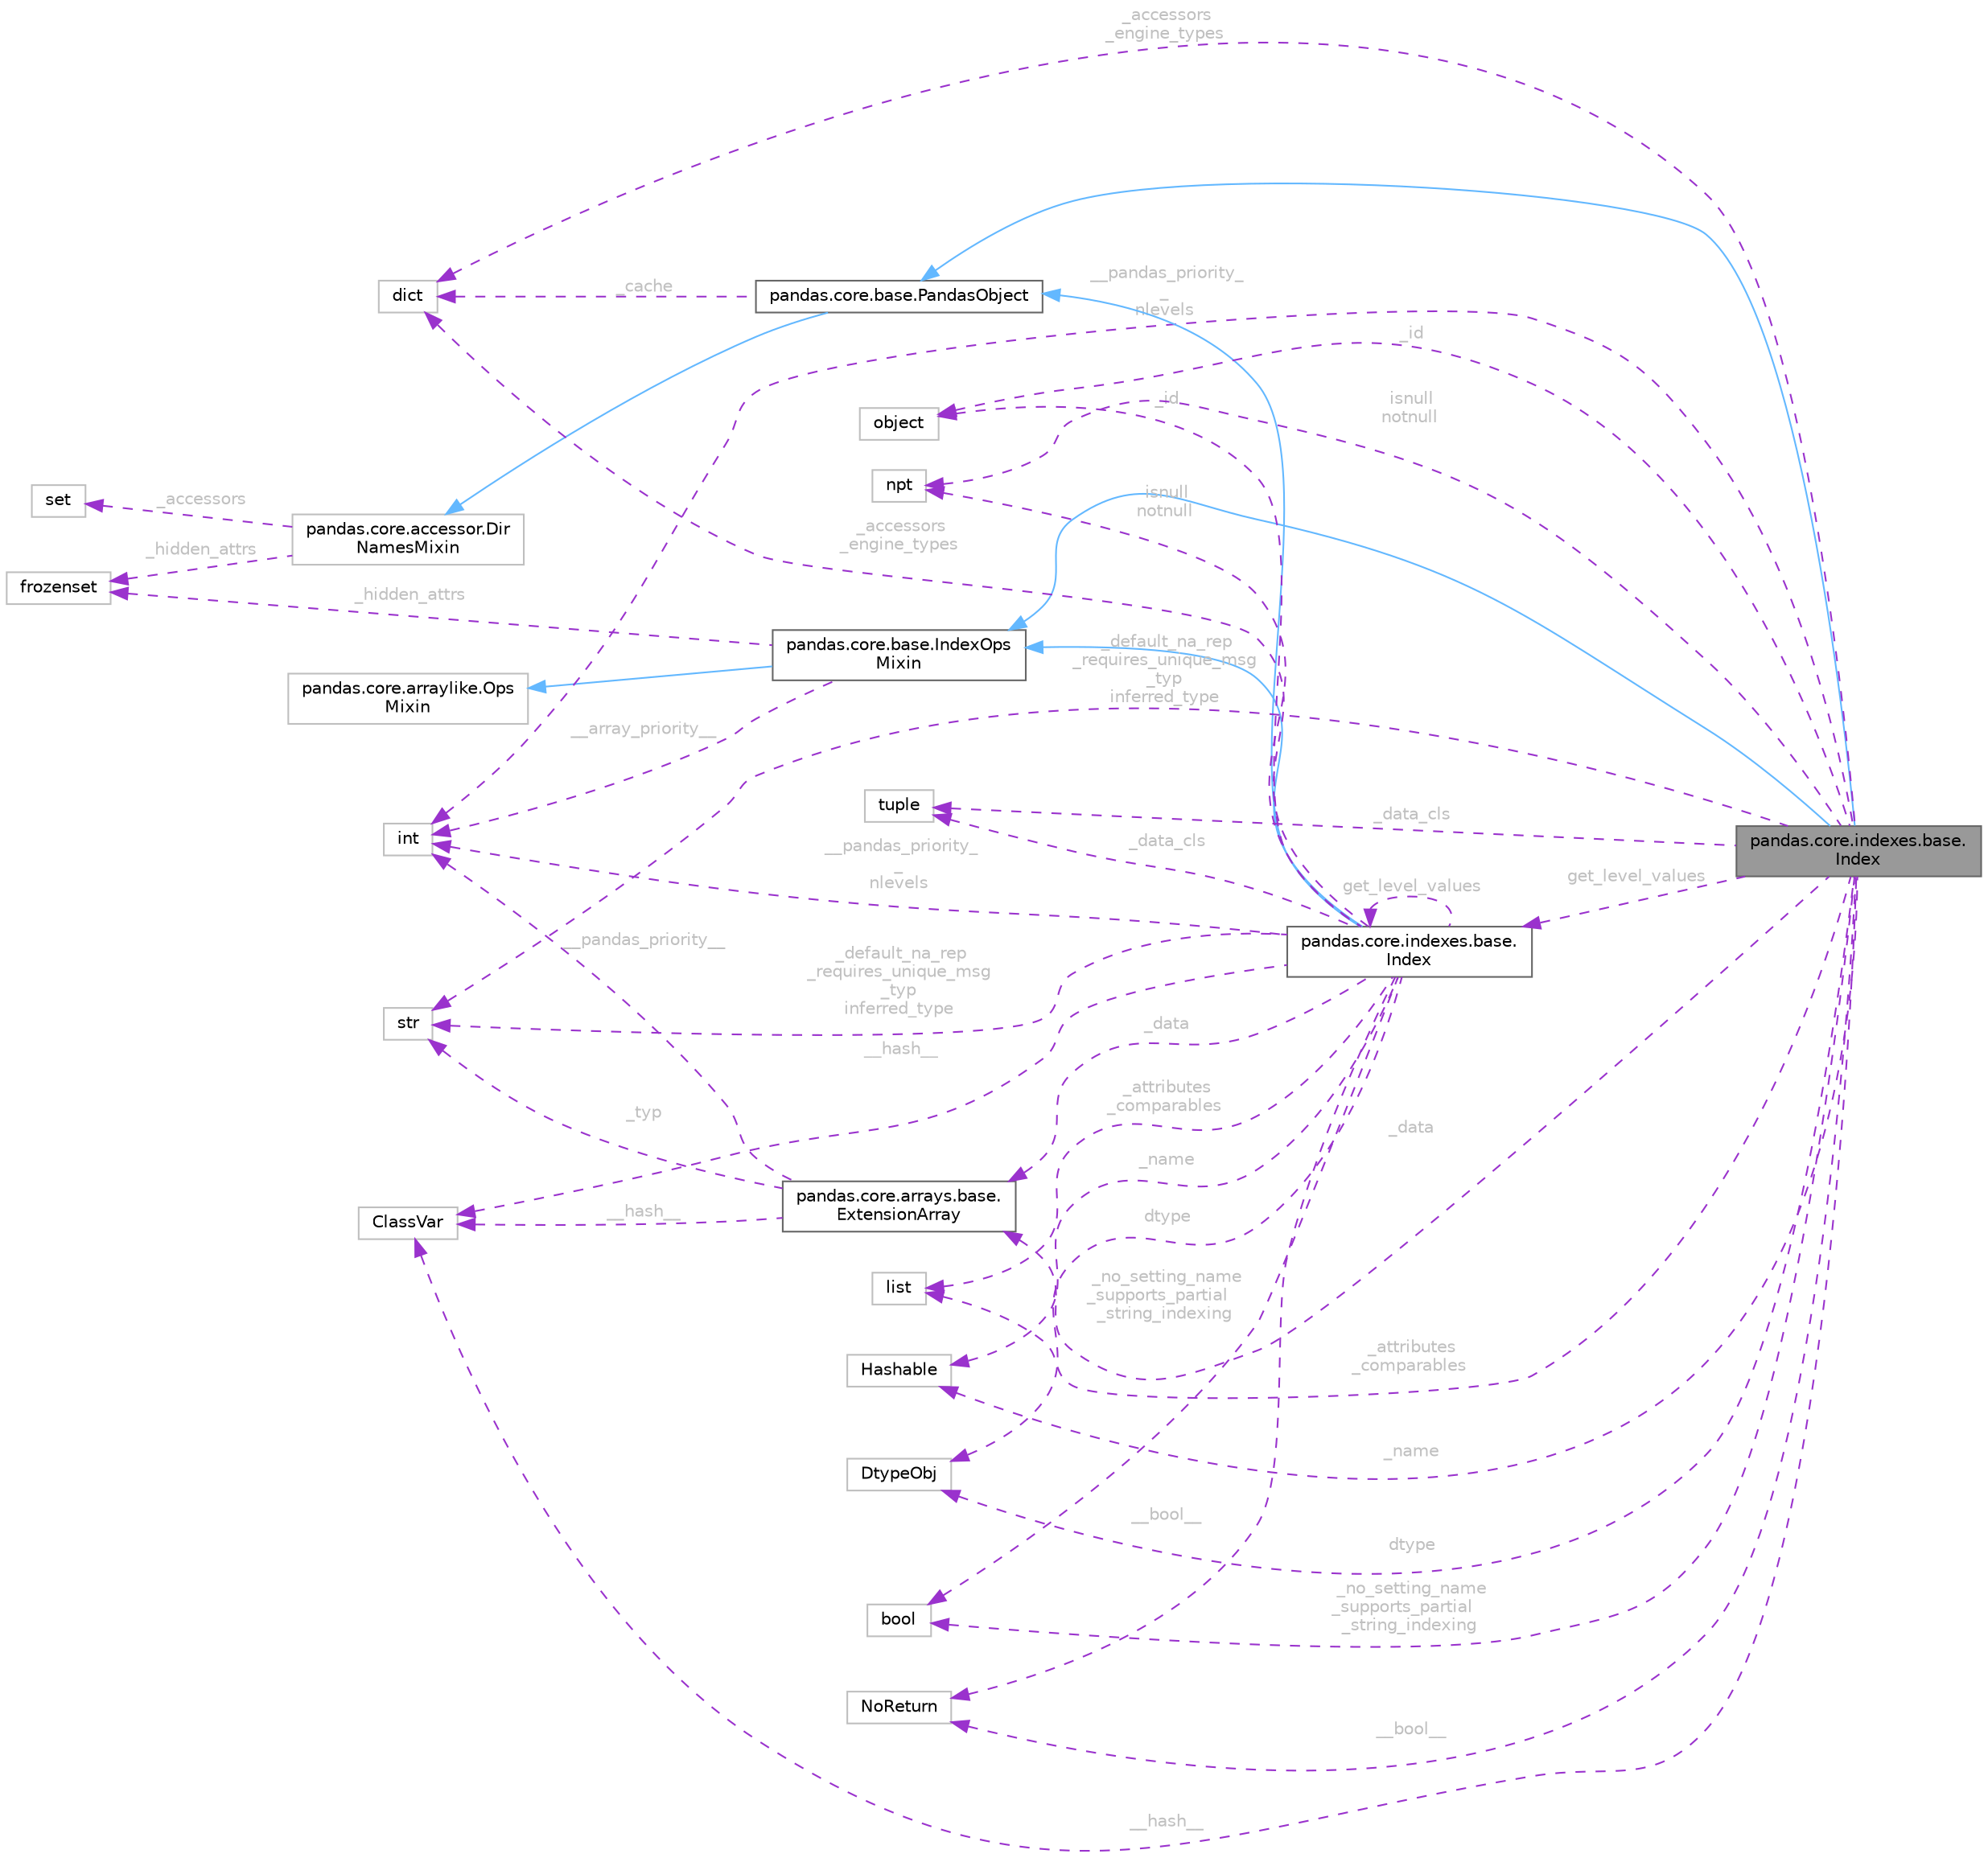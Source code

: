 digraph "pandas.core.indexes.base.Index"
{
 // LATEX_PDF_SIZE
  bgcolor="transparent";
  edge [fontname=Helvetica,fontsize=10,labelfontname=Helvetica,labelfontsize=10];
  node [fontname=Helvetica,fontsize=10,shape=box,height=0.2,width=0.4];
  rankdir="LR";
  Node1 [id="Node000001",label="pandas.core.indexes.base.\lIndex",height=0.2,width=0.4,color="gray40", fillcolor="grey60", style="filled", fontcolor="black",tooltip=" "];
  Node2 -> Node1 [id="edge1_Node000001_Node000002",dir="back",color="steelblue1",style="solid",tooltip=" "];
  Node2 [id="Node000002",label="pandas.core.base.IndexOps\lMixin",height=0.2,width=0.4,color="gray40", fillcolor="white", style="filled",URL="$db/d4c/classpandas_1_1core_1_1base_1_1IndexOpsMixin.html",tooltip=" "];
  Node3 -> Node2 [id="edge2_Node000002_Node000003",dir="back",color="steelblue1",style="solid",tooltip=" "];
  Node3 [id="Node000003",label="pandas.core.arraylike.Ops\lMixin",height=0.2,width=0.4,color="grey75", fillcolor="white", style="filled",URL="$da/d26/classpandas_1_1core_1_1arraylike_1_1OpsMixin.html",tooltip=" "];
  Node4 -> Node2 [id="edge3_Node000002_Node000004",dir="back",color="darkorchid3",style="dashed",tooltip=" ",label=" __array_priority__",fontcolor="grey" ];
  Node4 [id="Node000004",label="int",height=0.2,width=0.4,color="grey75", fillcolor="white", style="filled",tooltip=" "];
  Node5 -> Node2 [id="edge4_Node000002_Node000005",dir="back",color="darkorchid3",style="dashed",tooltip=" ",label=" _hidden_attrs",fontcolor="grey" ];
  Node5 [id="Node000005",label="frozenset",height=0.2,width=0.4,color="grey75", fillcolor="white", style="filled",tooltip=" "];
  Node6 -> Node1 [id="edge5_Node000001_Node000006",dir="back",color="steelblue1",style="solid",tooltip=" "];
  Node6 [id="Node000006",label="pandas.core.base.PandasObject",height=0.2,width=0.4,color="gray40", fillcolor="white", style="filled",URL="$d9/d19/classpandas_1_1core_1_1base_1_1PandasObject.html",tooltip=" "];
  Node7 -> Node6 [id="edge6_Node000006_Node000007",dir="back",color="steelblue1",style="solid",tooltip=" "];
  Node7 [id="Node000007",label="pandas.core.accessor.Dir\lNamesMixin",height=0.2,width=0.4,color="grey75", fillcolor="white", style="filled",URL="$df/dd9/classpandas_1_1core_1_1accessor_1_1DirNamesMixin.html",tooltip=" "];
  Node8 -> Node7 [id="edge7_Node000007_Node000008",dir="back",color="darkorchid3",style="dashed",tooltip=" ",label=" _accessors",fontcolor="grey" ];
  Node8 [id="Node000008",label="set",height=0.2,width=0.4,color="grey75", fillcolor="white", style="filled",tooltip=" "];
  Node5 -> Node7 [id="edge8_Node000007_Node000005",dir="back",color="darkorchid3",style="dashed",tooltip=" ",label=" _hidden_attrs",fontcolor="grey" ];
  Node9 -> Node6 [id="edge9_Node000006_Node000009",dir="back",color="darkorchid3",style="dashed",tooltip=" ",label=" _cache",fontcolor="grey" ];
  Node9 [id="Node000009",label="dict",height=0.2,width=0.4,color="grey75", fillcolor="white", style="filled",tooltip=" "];
  Node4 -> Node1 [id="edge10_Node000001_Node000004",dir="back",color="darkorchid3",style="dashed",tooltip=" ",label=" __pandas_priority_\l_\nnlevels",fontcolor="grey" ];
  Node10 -> Node1 [id="edge11_Node000001_Node000010",dir="back",color="darkorchid3",style="dashed",tooltip=" ",label=" _default_na_rep\n_requires_unique_msg\n_typ\ninferred_type",fontcolor="grey" ];
  Node10 [id="Node000010",label="str",height=0.2,width=0.4,color="grey75", fillcolor="white", style="filled",tooltip=" "];
  Node11 -> Node1 [id="edge12_Node000001_Node000011",dir="back",color="darkorchid3",style="dashed",tooltip=" ",label=" _data",fontcolor="grey" ];
  Node11 [id="Node000011",label="pandas.core.arrays.base.\lExtensionArray",height=0.2,width=0.4,color="gray40", fillcolor="white", style="filled",URL="$d4/dd3/classpandas_1_1core_1_1arrays_1_1base_1_1ExtensionArray.html",tooltip=" "];
  Node10 -> Node11 [id="edge13_Node000011_Node000010",dir="back",color="darkorchid3",style="dashed",tooltip=" ",label=" _typ",fontcolor="grey" ];
  Node4 -> Node11 [id="edge14_Node000011_Node000004",dir="back",color="darkorchid3",style="dashed",tooltip=" ",label=" __pandas_priority__",fontcolor="grey" ];
  Node12 -> Node11 [id="edge15_Node000011_Node000012",dir="back",color="darkorchid3",style="dashed",tooltip=" ",label=" __hash__",fontcolor="grey" ];
  Node12 [id="Node000012",label="ClassVar",height=0.2,width=0.4,color="grey75", fillcolor="white", style="filled",tooltip=" "];
  Node13 -> Node1 [id="edge16_Node000001_Node000013",dir="back",color="darkorchid3",style="dashed",tooltip=" ",label=" _data_cls",fontcolor="grey" ];
  Node13 [id="Node000013",label="tuple",height=0.2,width=0.4,color="grey75", fillcolor="white", style="filled",tooltip=" "];
  Node14 -> Node1 [id="edge17_Node000001_Node000014",dir="back",color="darkorchid3",style="dashed",tooltip=" ",label=" _id",fontcolor="grey" ];
  Node14 [id="Node000014",label="object",height=0.2,width=0.4,color="grey75", fillcolor="white", style="filled",tooltip=" "];
  Node15 -> Node1 [id="edge18_Node000001_Node000015",dir="back",color="darkorchid3",style="dashed",tooltip=" ",label=" _name",fontcolor="grey" ];
  Node15 [id="Node000015",label="Hashable",height=0.2,width=0.4,color="grey75", fillcolor="white", style="filled",tooltip=" "];
  Node16 -> Node1 [id="edge19_Node000001_Node000016",dir="back",color="darkorchid3",style="dashed",tooltip=" ",label=" _no_setting_name\n_supports_partial\l_string_indexing",fontcolor="grey" ];
  Node16 [id="Node000016",label="bool",height=0.2,width=0.4,color="grey75", fillcolor="white", style="filled",tooltip=" "];
  Node17 -> Node1 [id="edge20_Node000001_Node000017",dir="back",color="darkorchid3",style="dashed",tooltip=" ",label=" _attributes\n_comparables",fontcolor="grey" ];
  Node17 [id="Node000017",label="list",height=0.2,width=0.4,color="grey75", fillcolor="white", style="filled",tooltip=" "];
  Node9 -> Node1 [id="edge21_Node000001_Node000009",dir="back",color="darkorchid3",style="dashed",tooltip=" ",label=" _accessors\n_engine_types",fontcolor="grey" ];
  Node18 -> Node1 [id="edge22_Node000001_Node000018",dir="back",color="darkorchid3",style="dashed",tooltip=" ",label=" get_level_values",fontcolor="grey" ];
  Node18 [id="Node000018",label="pandas.core.indexes.base.\lIndex",height=0.2,width=0.4,color="gray40", fillcolor="white", style="filled",URL="$d9/d4b/classpandas_1_1core_1_1indexes_1_1base_1_1Index.html",tooltip=" "];
  Node2 -> Node18 [id="edge23_Node000018_Node000002",dir="back",color="steelblue1",style="solid",tooltip=" "];
  Node6 -> Node18 [id="edge24_Node000018_Node000006",dir="back",color="steelblue1",style="solid",tooltip=" "];
  Node4 -> Node18 [id="edge25_Node000018_Node000004",dir="back",color="darkorchid3",style="dashed",tooltip=" ",label=" __pandas_priority_\l_\nnlevels",fontcolor="grey" ];
  Node10 -> Node18 [id="edge26_Node000018_Node000010",dir="back",color="darkorchid3",style="dashed",tooltip=" ",label=" _default_na_rep\n_requires_unique_msg\n_typ\ninferred_type",fontcolor="grey" ];
  Node11 -> Node18 [id="edge27_Node000018_Node000011",dir="back",color="darkorchid3",style="dashed",tooltip=" ",label=" _data",fontcolor="grey" ];
  Node13 -> Node18 [id="edge28_Node000018_Node000013",dir="back",color="darkorchid3",style="dashed",tooltip=" ",label=" _data_cls",fontcolor="grey" ];
  Node14 -> Node18 [id="edge29_Node000018_Node000014",dir="back",color="darkorchid3",style="dashed",tooltip=" ",label=" _id",fontcolor="grey" ];
  Node15 -> Node18 [id="edge30_Node000018_Node000015",dir="back",color="darkorchid3",style="dashed",tooltip=" ",label=" _name",fontcolor="grey" ];
  Node16 -> Node18 [id="edge31_Node000018_Node000016",dir="back",color="darkorchid3",style="dashed",tooltip=" ",label=" _no_setting_name\n_supports_partial\l_string_indexing",fontcolor="grey" ];
  Node17 -> Node18 [id="edge32_Node000018_Node000017",dir="back",color="darkorchid3",style="dashed",tooltip=" ",label=" _attributes\n_comparables",fontcolor="grey" ];
  Node9 -> Node18 [id="edge33_Node000018_Node000009",dir="back",color="darkorchid3",style="dashed",tooltip=" ",label=" _accessors\n_engine_types",fontcolor="grey" ];
  Node18 -> Node18 [id="edge34_Node000018_Node000018",dir="back",color="darkorchid3",style="dashed",tooltip=" ",label=" get_level_values",fontcolor="grey" ];
  Node19 -> Node18 [id="edge35_Node000018_Node000019",dir="back",color="darkorchid3",style="dashed",tooltip=" ",label=" isnull\nnotnull",fontcolor="grey" ];
  Node19 [id="Node000019",label="npt",height=0.2,width=0.4,color="grey75", fillcolor="white", style="filled",tooltip=" "];
  Node20 -> Node18 [id="edge36_Node000018_Node000020",dir="back",color="darkorchid3",style="dashed",tooltip=" ",label=" __bool__",fontcolor="grey" ];
  Node20 [id="Node000020",label="NoReturn",height=0.2,width=0.4,color="grey75", fillcolor="white", style="filled",tooltip=" "];
  Node12 -> Node18 [id="edge37_Node000018_Node000012",dir="back",color="darkorchid3",style="dashed",tooltip=" ",label=" __hash__",fontcolor="grey" ];
  Node21 -> Node18 [id="edge38_Node000018_Node000021",dir="back",color="darkorchid3",style="dashed",tooltip=" ",label=" dtype",fontcolor="grey" ];
  Node21 [id="Node000021",label="DtypeObj",height=0.2,width=0.4,color="grey75", fillcolor="white", style="filled",tooltip=" "];
  Node19 -> Node1 [id="edge39_Node000001_Node000019",dir="back",color="darkorchid3",style="dashed",tooltip=" ",label=" isnull\nnotnull",fontcolor="grey" ];
  Node20 -> Node1 [id="edge40_Node000001_Node000020",dir="back",color="darkorchid3",style="dashed",tooltip=" ",label=" __bool__",fontcolor="grey" ];
  Node12 -> Node1 [id="edge41_Node000001_Node000012",dir="back",color="darkorchid3",style="dashed",tooltip=" ",label=" __hash__",fontcolor="grey" ];
  Node21 -> Node1 [id="edge42_Node000001_Node000021",dir="back",color="darkorchid3",style="dashed",tooltip=" ",label=" dtype",fontcolor="grey" ];
}
